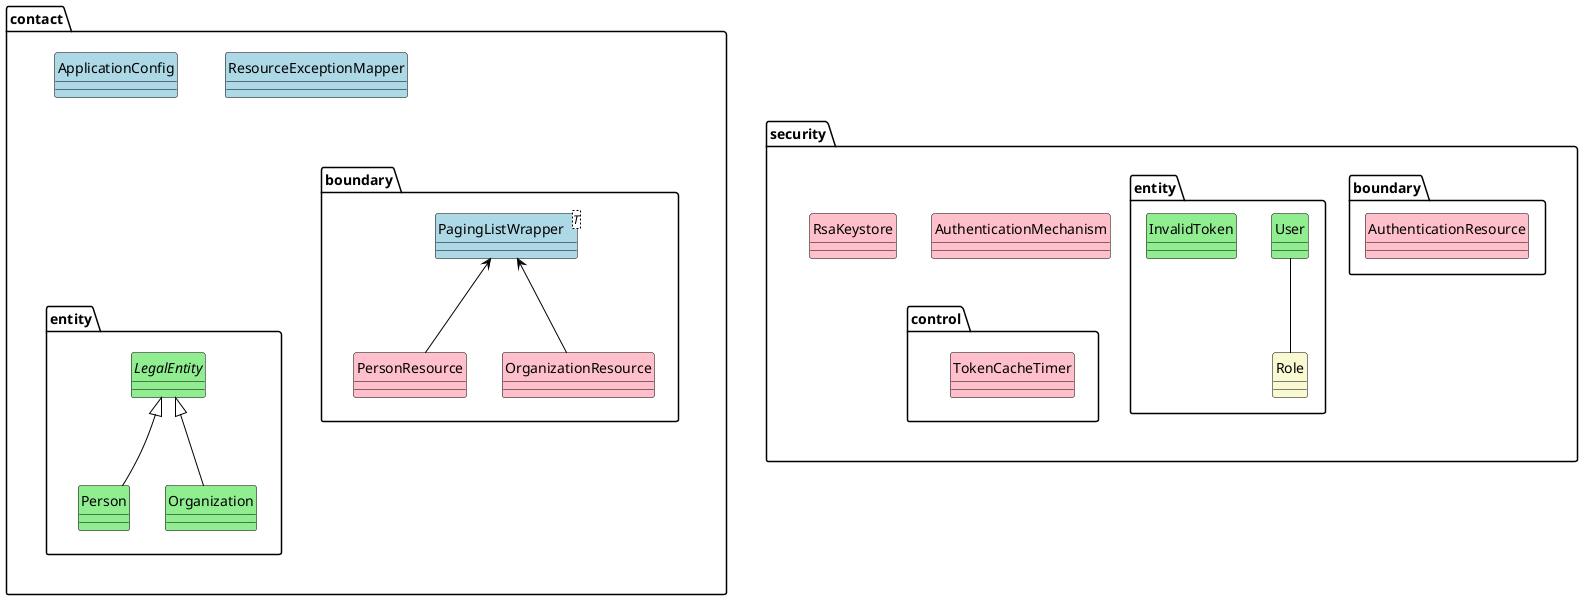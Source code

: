 @startuml

hide circle
hide stereotype

skinparam class {
    ArrowColor black
    BackgroundColor white
    BackgroundColor<<Description>> lightblue
    BackgroundColor<<MomentInterval>> pink
    BackgroundColor<<Role>> lightgoldenrodyellow
    BackgroundColor<<PersonPlaceThing>> lightgreen
    BorderColor black
}

namespace contact {
    class ApplicationConfig<<Description>>
    class ResourceExceptionMapper<<Description>>

    ResourceExceptionMapper -[hidden]left- ApplicationConfig
    entity -[hidden]up- ApplicationConfig
    boundary -[hidden]up- ResourceExceptionMapper
    
    namespace boundary {
        class PersonResource<<MomentInterval>>
        class OrganizationResource<<MomentInterval>>
        class PagingListWrapper<T><<Description>>

        PagingListWrapper <-- PersonResource
        PagingListWrapper <-- OrganizationResource
    }

    namespace entity {
        abstract class LegalEntity<<PersonPlaceThing>>
        class Person<<PersonPlaceThing>>
        class Organization<<PersonPlaceThing>>

        LegalEntity <|-- Person
        LegalEntity <|-- Organization
    }
}

namespace security {
    class AuthenticationMechanism<<MomentInterval>>
    class RsaKeystore<<MomentInterval>>

    control -[hidden]up- AuthenticationMechanism
    boundary -[hidden]up- AuthenticationMechanism
    entity -[hidden]up- boundary

    namespace boundary {
        class AuthenticationResource<<MomentInterval>>
    }

    namespace control {
        class TokenCacheTimer<<MomentInterval>>
    }

    namespace entity {
        class Role<<Role>>
        class User<<PersonPlaceThing>>
        class InvalidToken<<PersonPlaceThing>>

        User -- Role
    }
}

contact -[hidden]- security

@enduml

